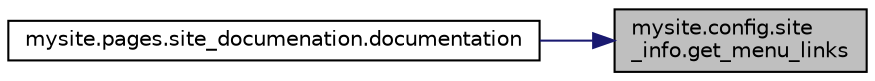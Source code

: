 digraph "mysite.config.site_info.get_menu_links"
{
 // LATEX_PDF_SIZE
  edge [fontname="Helvetica",fontsize="10",labelfontname="Helvetica",labelfontsize="10"];
  node [fontname="Helvetica",fontsize="10",shape=record];
  rankdir="RL";
  Node1 [label="mysite.config.site\l_info.get_menu_links",height=0.2,width=0.4,color="black", fillcolor="grey75", style="filled", fontcolor="black",tooltip=" "];
  Node1 -> Node2 [dir="back",color="midnightblue",fontsize="10",style="solid",fontname="Helvetica"];
  Node2 [label="mysite.pages.site_documenation.documentation",height=0.2,width=0.4,color="black", fillcolor="white", style="filled",URL="$namespacemysite_1_1pages_1_1site__documenation.html#a6078eb5c63284eaff8f82b525a4c5ec5",tooltip=" "];
}

